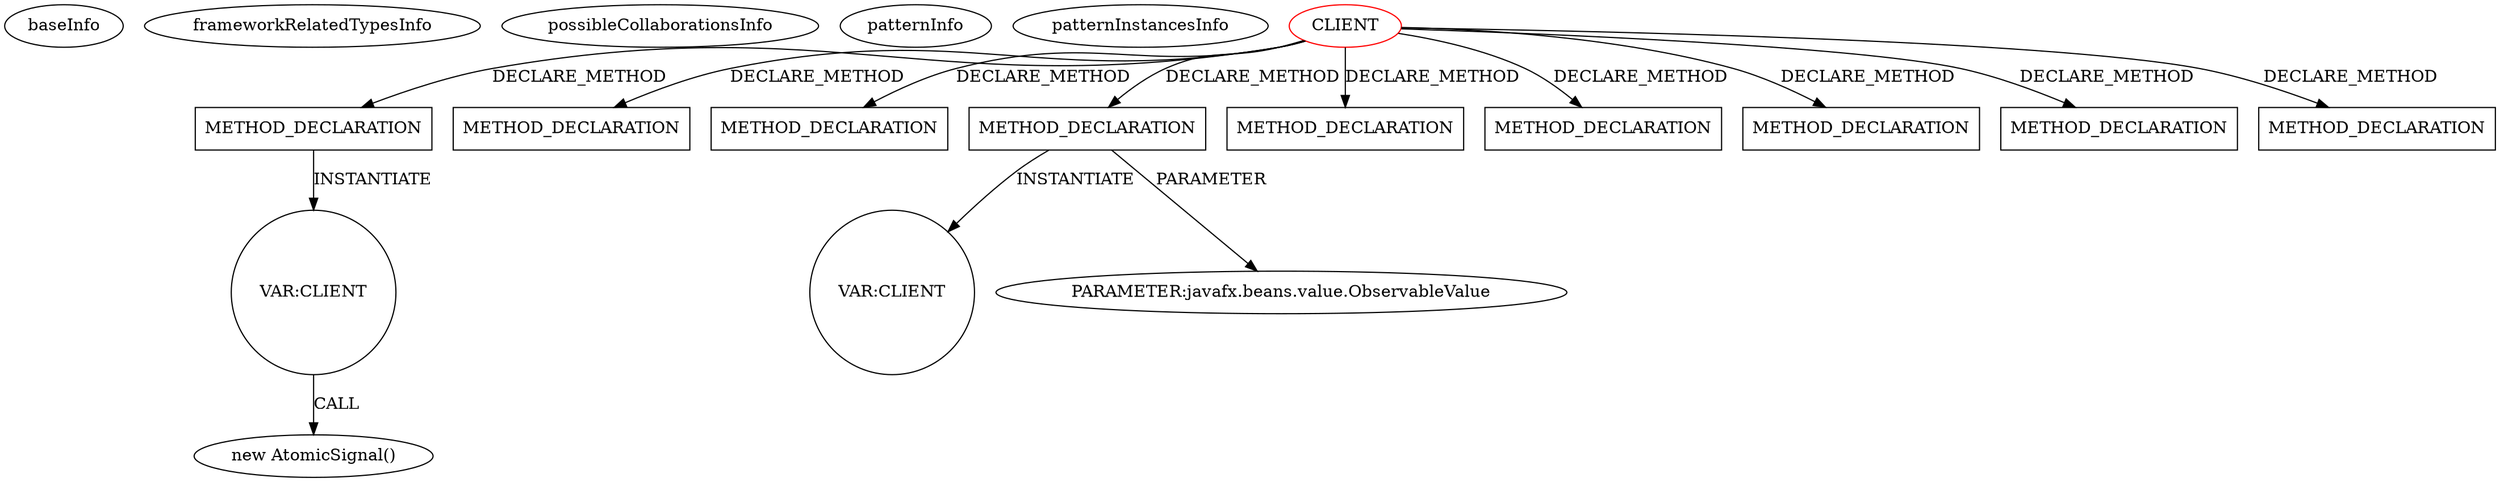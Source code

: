digraph {
baseInfo[graphId=3235,category="pattern",isAnonymous=false,possibleRelation=false]
frameworkRelatedTypesInfo[]
possibleCollaborationsInfo[]
patternInfo[frequency=2.0,patternRootClient=0]
patternInstancesInfo[0="dimituri-milk~/dimituri-milk/milk-master/milk-core/src/main/java/lv/dimituri/milk/core/Folds.java~Folds~2471",1="dimituri-milk~/dimituri-milk/milk-master/milk-core/src/main/java/lv/dimituri/milk/core/Filters.java~Filters~2472"]
23[label="new AtomicSignal()",vertexType="CONSTRUCTOR_CALL",isFrameworkType=false]
24[label="VAR:CLIENT",vertexType="VARIABLE_EXPRESION",isFrameworkType=false,shape=circle]
17[label="METHOD_DECLARATION",vertexType="CLIENT_METHOD_DECLARATION",isFrameworkType=false,shape=box]
0[label="CLIENT",vertexType="ROOT_CLIENT_CLASS_DECLARATION",isFrameworkType=false,color=red]
51[label="METHOD_DECLARATION",vertexType="CLIENT_METHOD_DECLARATION",isFrameworkType=false,shape=box]
43[label="METHOD_DECLARATION",vertexType="CLIENT_METHOD_DECLARATION",isFrameworkType=false,shape=box]
2[label="METHOD_DECLARATION",vertexType="CLIENT_METHOD_DECLARATION",isFrameworkType=false,shape=box]
45[label="METHOD_DECLARATION",vertexType="CLIENT_METHOD_DECLARATION",isFrameworkType=false,shape=box]
39[label="METHOD_DECLARATION",vertexType="CLIENT_METHOD_DECLARATION",isFrameworkType=false,shape=box]
47[label="METHOD_DECLARATION",vertexType="CLIENT_METHOD_DECLARATION",isFrameworkType=false,shape=box]
35[label="METHOD_DECLARATION",vertexType="CLIENT_METHOD_DECLARATION",isFrameworkType=false,shape=box]
49[label="METHOD_DECLARATION",vertexType="CLIENT_METHOD_DECLARATION",isFrameworkType=false,shape=box]
11[label="VAR:CLIENT",vertexType="VARIABLE_EXPRESION",isFrameworkType=false,shape=circle]
8[label="PARAMETER:javafx.beans.value.ObservableValue",vertexType="PARAMETER_DECLARATION",isFrameworkType=false]
17->24[label="INSTANTIATE"]
0->51[label="DECLARE_METHOD"]
0->47[label="DECLARE_METHOD"]
24->23[label="CALL"]
2->8[label="PARAMETER"]
0->39[label="DECLARE_METHOD"]
0->35[label="DECLARE_METHOD"]
0->2[label="DECLARE_METHOD"]
0->43[label="DECLARE_METHOD"]
0->49[label="DECLARE_METHOD"]
0->45[label="DECLARE_METHOD"]
0->17[label="DECLARE_METHOD"]
2->11[label="INSTANTIATE"]
}
